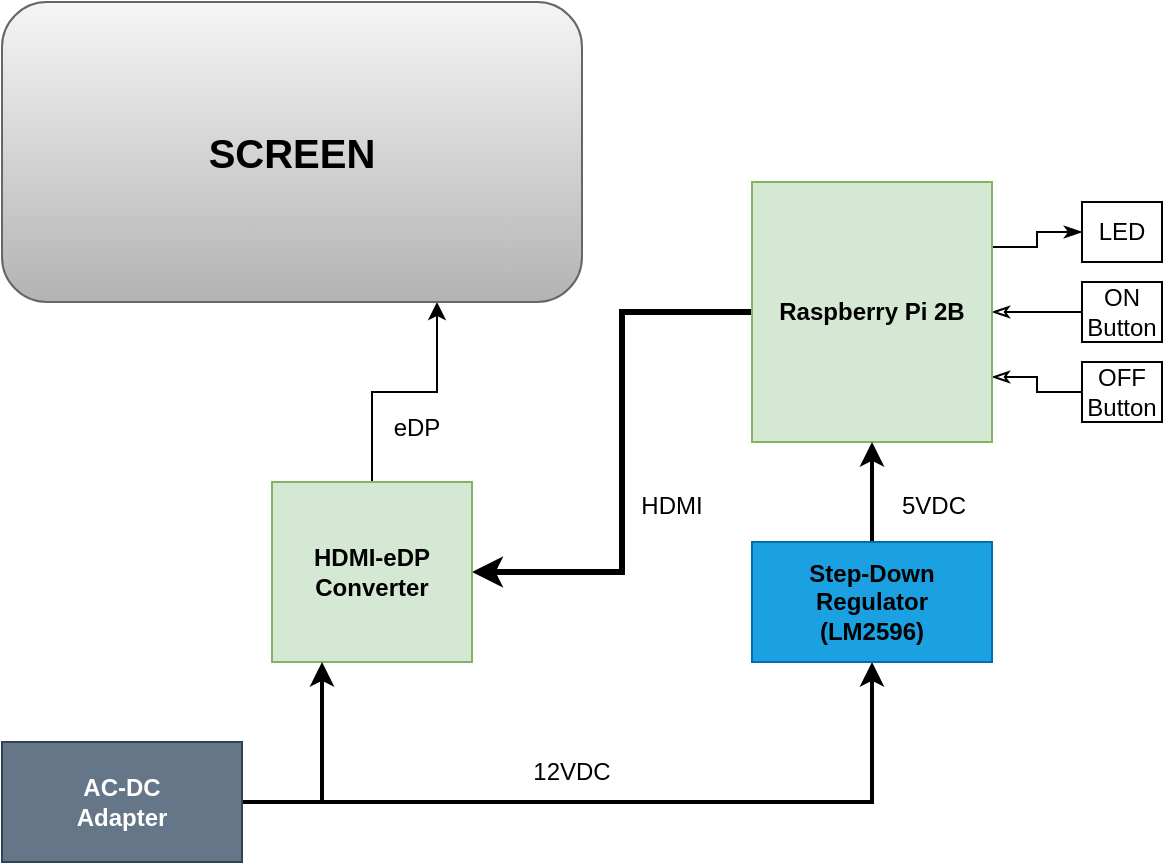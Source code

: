 <mxfile version="26.0.8" pages="2">
  <diagram id="SekUnbRQ1nkt9Ly-Eumw" name="Block Diagram">
    <mxGraphModel dx="2228" dy="1174" grid="1" gridSize="10" guides="1" tooltips="1" connect="1" arrows="1" fold="1" page="1" pageScale="1" pageWidth="1169" pageHeight="827" math="0" shadow="0">
      <root>
        <mxCell id="0" />
        <mxCell id="1" parent="0" />
        <mxCell id="5K6tSxU4w8xS728KpCYq-10" style="edgeStyle=orthogonalEdgeStyle;rounded=0;orthogonalLoop=1;jettySize=auto;html=1;exitX=0;exitY=0.5;exitDx=0;exitDy=0;entryX=1;entryY=0.5;entryDx=0;entryDy=0;strokeWidth=3;" edge="1" parent="1" source="5K6tSxU4w8xS728KpCYq-1" target="5K6tSxU4w8xS728KpCYq-2">
          <mxGeometry relative="1" as="geometry">
            <Array as="points">
              <mxPoint x="605" y="285" />
              <mxPoint x="605" y="415" />
            </Array>
          </mxGeometry>
        </mxCell>
        <mxCell id="5K6tSxU4w8xS728KpCYq-23" style="edgeStyle=orthogonalEdgeStyle;rounded=0;orthogonalLoop=1;jettySize=auto;html=1;exitX=1;exitY=0.25;exitDx=0;exitDy=0;endArrow=classicThin;endFill=1;" edge="1" parent="1" source="5K6tSxU4w8xS728KpCYq-1" target="5K6tSxU4w8xS728KpCYq-21">
          <mxGeometry relative="1" as="geometry" />
        </mxCell>
        <mxCell id="5K6tSxU4w8xS728KpCYq-28" style="edgeStyle=orthogonalEdgeStyle;rounded=0;orthogonalLoop=1;jettySize=auto;html=1;exitX=1;exitY=0.5;exitDx=0;exitDy=0;startArrow=classicThin;startFill=0;endArrow=none;" edge="1" parent="1" source="5K6tSxU4w8xS728KpCYq-1" target="5K6tSxU4w8xS728KpCYq-26">
          <mxGeometry relative="1" as="geometry" />
        </mxCell>
        <mxCell id="5K6tSxU4w8xS728KpCYq-29" style="edgeStyle=orthogonalEdgeStyle;rounded=0;orthogonalLoop=1;jettySize=auto;html=1;exitX=1;exitY=0.75;exitDx=0;exitDy=0;entryX=0;entryY=0.5;entryDx=0;entryDy=0;strokeColor=default;align=center;verticalAlign=middle;fontFamily=Helvetica;fontSize=11;fontColor=default;labelBackgroundColor=default;startArrow=classicThin;startFill=0;endArrow=none;" edge="1" parent="1" source="5K6tSxU4w8xS728KpCYq-1" target="5K6tSxU4w8xS728KpCYq-27">
          <mxGeometry relative="1" as="geometry" />
        </mxCell>
        <mxCell id="5K6tSxU4w8xS728KpCYq-1" value="Raspberry Pi 2B" style="rounded=0;whiteSpace=wrap;html=1;fillColor=#d5e8d4;strokeColor=#82b366;fontStyle=1" vertex="1" parent="1">
          <mxGeometry x="670" y="220" width="120" height="130" as="geometry" />
        </mxCell>
        <mxCell id="5K6tSxU4w8xS728KpCYq-16" style="edgeStyle=orthogonalEdgeStyle;rounded=0;orthogonalLoop=1;jettySize=auto;html=1;exitX=0.5;exitY=0;exitDx=0;exitDy=0;entryX=0.75;entryY=1;entryDx=0;entryDy=0;" edge="1" parent="1" source="5K6tSxU4w8xS728KpCYq-2" target="5K6tSxU4w8xS728KpCYq-15">
          <mxGeometry relative="1" as="geometry" />
        </mxCell>
        <mxCell id="5K6tSxU4w8xS728KpCYq-2" value="&lt;div&gt;HDMI-eDP&lt;/div&gt;&lt;div&gt;Converter&lt;br&gt;&lt;/div&gt;" style="rounded=0;whiteSpace=wrap;html=1;fillColor=#d5e8d4;strokeColor=#82b366;fontStyle=1" vertex="1" parent="1">
          <mxGeometry x="430" y="370" width="100" height="90" as="geometry" />
        </mxCell>
        <mxCell id="5K6tSxU4w8xS728KpCYq-5" style="edgeStyle=orthogonalEdgeStyle;rounded=0;orthogonalLoop=1;jettySize=auto;html=1;exitX=1;exitY=0.5;exitDx=0;exitDy=0;entryX=0.25;entryY=1;entryDx=0;entryDy=0;strokeWidth=2;" edge="1" parent="1" source="5K6tSxU4w8xS728KpCYq-4" target="5K6tSxU4w8xS728KpCYq-2">
          <mxGeometry relative="1" as="geometry" />
        </mxCell>
        <mxCell id="5K6tSxU4w8xS728KpCYq-8" style="edgeStyle=orthogonalEdgeStyle;rounded=0;orthogonalLoop=1;jettySize=auto;html=1;exitX=1;exitY=0.5;exitDx=0;exitDy=0;entryX=0.5;entryY=1;entryDx=0;entryDy=0;strokeWidth=2;" edge="1" parent="1" source="5K6tSxU4w8xS728KpCYq-4" target="5K6tSxU4w8xS728KpCYq-7">
          <mxGeometry relative="1" as="geometry" />
        </mxCell>
        <mxCell id="5K6tSxU4w8xS728KpCYq-4" value="&lt;div&gt;AC-DC&lt;/div&gt;&lt;div&gt;Adapter&lt;br&gt;&lt;/div&gt;" style="rounded=0;whiteSpace=wrap;html=1;fontStyle=1;fillColor=#647687;fontColor=#ffffff;strokeColor=#314354;" vertex="1" parent="1">
          <mxGeometry x="295" y="500" width="120" height="60" as="geometry" />
        </mxCell>
        <mxCell id="5K6tSxU4w8xS728KpCYq-9" style="edgeStyle=orthogonalEdgeStyle;rounded=0;orthogonalLoop=1;jettySize=auto;html=1;exitX=0.5;exitY=0;exitDx=0;exitDy=0;entryX=0.5;entryY=1;entryDx=0;entryDy=0;strokeWidth=2;" edge="1" parent="1" source="5K6tSxU4w8xS728KpCYq-7" target="5K6tSxU4w8xS728KpCYq-1">
          <mxGeometry relative="1" as="geometry" />
        </mxCell>
        <mxCell id="5K6tSxU4w8xS728KpCYq-7" value="&lt;div&gt;Step-Down&lt;/div&gt;&lt;div&gt;Regulator&lt;/div&gt;&lt;div&gt;(LM2596)&lt;br&gt;&lt;/div&gt;" style="rounded=0;whiteSpace=wrap;html=1;fillColor=#1ba1e2;fontColor=#000000;strokeColor=#006EAF;fontStyle=1" vertex="1" parent="1">
          <mxGeometry x="670" y="400" width="120" height="60" as="geometry" />
        </mxCell>
        <mxCell id="5K6tSxU4w8xS728KpCYq-11" value="12VDC" style="text;html=1;align=center;verticalAlign=middle;whiteSpace=wrap;rounded=0;" vertex="1" parent="1">
          <mxGeometry x="550" y="500" width="60" height="30" as="geometry" />
        </mxCell>
        <mxCell id="5K6tSxU4w8xS728KpCYq-12" value="5VDC" style="text;html=1;align=center;verticalAlign=middle;whiteSpace=wrap;rounded=0;" vertex="1" parent="1">
          <mxGeometry x="731" y="367" width="60" height="30" as="geometry" />
        </mxCell>
        <mxCell id="5K6tSxU4w8xS728KpCYq-13" value="HDMI" style="text;html=1;align=center;verticalAlign=middle;whiteSpace=wrap;rounded=0;" vertex="1" parent="1">
          <mxGeometry x="600" y="367" width="60" height="30" as="geometry" />
        </mxCell>
        <mxCell id="5K6tSxU4w8xS728KpCYq-15" value="SCREEN" style="rounded=1;whiteSpace=wrap;html=1;fillColor=#f5f5f5;gradientColor=#b3b3b3;strokeColor=#666666;fontStyle=1;fontSize=20;" vertex="1" parent="1">
          <mxGeometry x="295" y="130" width="290" height="150" as="geometry" />
        </mxCell>
        <mxCell id="5K6tSxU4w8xS728KpCYq-17" value="eDP" style="text;html=1;align=center;verticalAlign=middle;whiteSpace=wrap;rounded=0;" vertex="1" parent="1">
          <mxGeometry x="481" y="328" width="43" height="30" as="geometry" />
        </mxCell>
        <mxCell id="5K6tSxU4w8xS728KpCYq-21" value="LED" style="rounded=0;whiteSpace=wrap;html=1;fillColor=none;" vertex="1" parent="1">
          <mxGeometry x="835" y="230" width="40" height="30" as="geometry" />
        </mxCell>
        <mxCell id="5K6tSxU4w8xS728KpCYq-26" value="&lt;div&gt;ON&lt;/div&gt;&lt;div&gt;Button&lt;/div&gt;" style="rounded=0;whiteSpace=wrap;html=1;fillColor=none;" vertex="1" parent="1">
          <mxGeometry x="835" y="270" width="40" height="30" as="geometry" />
        </mxCell>
        <mxCell id="5K6tSxU4w8xS728KpCYq-27" value="&lt;div&gt;OFF&lt;/div&gt;&lt;div&gt;Button&lt;/div&gt;" style="rounded=0;whiteSpace=wrap;html=1;fillColor=none;" vertex="1" parent="1">
          <mxGeometry x="835" y="310" width="40" height="30" as="geometry" />
        </mxCell>
      </root>
    </mxGraphModel>
  </diagram>
  <diagram name="Circuito encendedio" id="OWMgWWhs-BEPjAgd1AtH">
    <mxGraphModel dx="1311" dy="691" grid="1" gridSize="10" guides="1" tooltips="1" connect="1" arrows="1" fold="1" page="1" pageScale="1" pageWidth="850" pageHeight="1100" math="0" shadow="0">
      <root>
        <mxCell id="0" />
        <mxCell id="1" parent="0" />
        <mxCell id="bG3ND1wLml9uPY-YOAnE-1" value="1 k&lt;b&gt;Ω&lt;/b&gt;" style="verticalLabelPosition=bottom;shadow=0;dashed=0;align=center;html=1;verticalAlign=top;strokeWidth=1;shape=mxgraph.electrical.resistors.resistor_2;rounded=1;comic=0;labelBackgroundColor=none;fontFamily=Verdana;fontSize=12;" vertex="1" parent="1">
          <mxGeometry x="286" y="460" width="100" height="20" as="geometry" />
        </mxCell>
        <mxCell id="bG3ND1wLml9uPY-YOAnE-2" value="" style="edgeStyle=orthogonalEdgeStyle;rounded=0;orthogonalLoop=1;jettySize=auto;html=1;endArrow=none;endFill=0;" edge="1" parent="1" source="bG3ND1wLml9uPY-YOAnE-4" target="bG3ND1wLml9uPY-YOAnE-1">
          <mxGeometry relative="1" as="geometry" />
        </mxCell>
        <mxCell id="bG3ND1wLml9uPY-YOAnE-3" style="edgeStyle=orthogonalEdgeStyle;shape=connector;rounded=0;orthogonalLoop=1;jettySize=auto;html=1;exitX=1;exitY=1;exitDx=0;exitDy=0;exitPerimeter=0;strokeColor=default;align=center;verticalAlign=middle;fontFamily=Helvetica;fontSize=11;fontColor=default;labelBackgroundColor=default;endArrow=none;endFill=0;" edge="1" parent="1" source="bG3ND1wLml9uPY-YOAnE-4" target="bG3ND1wLml9uPY-YOAnE-16">
          <mxGeometry relative="1" as="geometry" />
        </mxCell>
        <mxCell id="bG3ND1wLml9uPY-YOAnE-4" value="" style="verticalLabelPosition=bottom;shadow=0;dashed=0;align=center;html=1;verticalAlign=top;shape=mxgraph.electrical.transistors.npn_transistor_5;" vertex="1" parent="1">
          <mxGeometry x="396" y="420" width="64" height="100" as="geometry" />
        </mxCell>
        <mxCell id="bG3ND1wLml9uPY-YOAnE-5" value="" style="edgeStyle=orthogonalEdgeStyle;shape=connector;rounded=0;orthogonalLoop=1;jettySize=auto;html=1;strokeColor=default;align=center;verticalAlign=middle;fontFamily=Helvetica;fontSize=11;fontColor=default;labelBackgroundColor=default;endArrow=none;endFill=0;" edge="1" parent="1" source="bG3ND1wLml9uPY-YOAnE-10" target="bG3ND1wLml9uPY-YOAnE-1">
          <mxGeometry relative="1" as="geometry" />
        </mxCell>
        <mxCell id="bG3ND1wLml9uPY-YOAnE-6" value="GPIO21" style="rounded=1;whiteSpace=wrap;html=1;fontFamily=Helvetica;fontSize=11;fontColor=default;labelBackgroundColor=default;" vertex="1" parent="1">
          <mxGeometry x="134" y="450" width="80" height="40" as="geometry" />
        </mxCell>
        <mxCell id="bG3ND1wLml9uPY-YOAnE-7" value="" style="edgeStyle=orthogonalEdgeStyle;shape=connector;rounded=0;orthogonalLoop=1;jettySize=auto;html=1;strokeColor=default;align=center;verticalAlign=middle;fontFamily=Helvetica;fontSize=11;fontColor=default;labelBackgroundColor=default;endArrow=none;endFill=0;" edge="1" parent="1" source="bG3ND1wLml9uPY-YOAnE-8" target="bG3ND1wLml9uPY-YOAnE-10">
          <mxGeometry relative="1" as="geometry" />
        </mxCell>
        <mxCell id="bG3ND1wLml9uPY-YOAnE-8" value="4.7 k&lt;b&gt;Ω&lt;/b&gt;" style="verticalLabelPosition=bottom;shadow=0;dashed=0;align=center;html=1;verticalAlign=top;strokeWidth=1;shape=mxgraph.electrical.resistors.resistor_2;rounded=1;comic=0;labelBackgroundColor=none;fontFamily=Verdana;fontSize=12;rotation=-90;" vertex="1" parent="1">
          <mxGeometry x="206" y="370" width="100" height="20" as="geometry" />
        </mxCell>
        <mxCell id="bG3ND1wLml9uPY-YOAnE-9" value="" style="edgeStyle=orthogonalEdgeStyle;shape=connector;rounded=0;orthogonalLoop=1;jettySize=auto;html=1;strokeColor=default;align=center;verticalAlign=middle;fontFamily=Helvetica;fontSize=11;fontColor=default;labelBackgroundColor=default;endArrow=none;endFill=0;" edge="1" parent="1" source="bG3ND1wLml9uPY-YOAnE-6" target="bG3ND1wLml9uPY-YOAnE-10">
          <mxGeometry relative="1" as="geometry">
            <mxPoint x="216" y="470" as="sourcePoint" />
            <mxPoint x="286" y="470" as="targetPoint" />
          </mxGeometry>
        </mxCell>
        <mxCell id="bG3ND1wLml9uPY-YOAnE-10" value="" style="shape=waypoint;sketch=0;fillStyle=solid;size=6;pointerEvents=1;points=[];fillColor=none;resizable=0;rotatable=0;perimeter=centerPerimeter;snapToPoint=1;fontFamily=Helvetica;fontSize=11;fontColor=default;labelBackgroundColor=default;" vertex="1" parent="1">
          <mxGeometry x="246" y="460" width="20" height="20" as="geometry" />
        </mxCell>
        <mxCell id="bG3ND1wLml9uPY-YOAnE-11" value="5V" style="rounded=1;whiteSpace=wrap;html=1;fontFamily=Helvetica;fontSize=11;fontColor=default;labelBackgroundColor=default;" vertex="1" parent="1">
          <mxGeometry x="134" y="100" width="80" height="40" as="geometry" />
        </mxCell>
        <mxCell id="bG3ND1wLml9uPY-YOAnE-12" style="edgeStyle=orthogonalEdgeStyle;shape=connector;rounded=0;orthogonalLoop=1;jettySize=auto;html=1;entryX=1;entryY=0.5;entryDx=0;entryDy=0;entryPerimeter=0;strokeColor=default;align=center;verticalAlign=middle;fontFamily=Helvetica;fontSize=11;fontColor=default;labelBackgroundColor=default;endArrow=none;endFill=0;" edge="1" parent="1" source="bG3ND1wLml9uPY-YOAnE-11" target="bG3ND1wLml9uPY-YOAnE-8">
          <mxGeometry relative="1" as="geometry" />
        </mxCell>
        <mxCell id="bG3ND1wLml9uPY-YOAnE-13" value="220 &lt;b&gt;Ω&lt;/b&gt;" style="verticalLabelPosition=bottom;shadow=0;dashed=0;align=center;html=1;verticalAlign=top;strokeWidth=1;shape=mxgraph.electrical.resistors.resistor_2;rounded=1;comic=0;labelBackgroundColor=none;fontFamily=Verdana;fontSize=12;rotation=-90;" vertex="1" parent="1">
          <mxGeometry x="410" y="180" width="100" height="20" as="geometry" />
        </mxCell>
        <mxCell id="bG3ND1wLml9uPY-YOAnE-14" style="edgeStyle=orthogonalEdgeStyle;shape=connector;rounded=0;orthogonalLoop=1;jettySize=auto;html=1;entryX=1;entryY=0.5;entryDx=0;entryDy=0;entryPerimeter=0;strokeColor=default;align=center;verticalAlign=middle;fontFamily=Helvetica;fontSize=11;fontColor=default;labelBackgroundColor=default;endArrow=none;endFill=0;" edge="1" parent="1" source="bG3ND1wLml9uPY-YOAnE-11" target="bG3ND1wLml9uPY-YOAnE-13">
          <mxGeometry relative="1" as="geometry" />
        </mxCell>
        <mxCell id="bG3ND1wLml9uPY-YOAnE-15" style="edgeStyle=orthogonalEdgeStyle;shape=connector;rounded=0;orthogonalLoop=1;jettySize=auto;html=1;exitDx=0;exitDy=0;exitPerimeter=0;entryX=1;entryY=0;entryDx=0;entryDy=0;entryPerimeter=0;strokeColor=default;align=center;verticalAlign=middle;fontFamily=Helvetica;fontSize=11;fontColor=default;labelBackgroundColor=default;endArrow=none;endFill=0;" edge="1" parent="1" source="bG3ND1wLml9uPY-YOAnE-18" target="bG3ND1wLml9uPY-YOAnE-4">
          <mxGeometry relative="1" as="geometry" />
        </mxCell>
        <mxCell id="bG3ND1wLml9uPY-YOAnE-16" value="" style="pointerEvents=1;verticalLabelPosition=bottom;shadow=0;dashed=0;align=center;html=1;verticalAlign=top;shape=mxgraph.electrical.signal_sources.signal_ground;fontFamily=Helvetica;fontSize=11;fontColor=default;labelBackgroundColor=default;" vertex="1" parent="1">
          <mxGeometry x="438" y="620" width="45" height="30" as="geometry" />
        </mxCell>
        <mxCell id="bG3ND1wLml9uPY-YOAnE-17" value="" style="edgeStyle=orthogonalEdgeStyle;shape=connector;rounded=0;orthogonalLoop=1;jettySize=auto;html=1;exitX=1;exitY=0.54;exitDx=0;exitDy=0;exitPerimeter=0;entryDx=0;entryDy=0;entryPerimeter=0;strokeColor=default;align=center;verticalAlign=middle;fontFamily=Helvetica;fontSize=11;fontColor=default;labelBackgroundColor=default;endArrow=none;endFill=0;" edge="1" parent="1" source="bG3ND1wLml9uPY-YOAnE-23" target="bG3ND1wLml9uPY-YOAnE-18">
          <mxGeometry relative="1" as="geometry">
            <mxPoint x="460.0" y="320" as="sourcePoint" />
            <mxPoint x="461" y="420" as="targetPoint" />
          </mxGeometry>
        </mxCell>
        <mxCell id="bG3ND1wLml9uPY-YOAnE-18" value="" style="shape=waypoint;sketch=0;fillStyle=solid;size=6;pointerEvents=1;points=[];fillColor=none;resizable=0;rotatable=0;perimeter=centerPerimeter;snapToPoint=1;fontFamily=Helvetica;fontSize=11;fontColor=default;labelBackgroundColor=default;" vertex="1" parent="1">
          <mxGeometry x="450" y="370" width="20" height="20" as="geometry" />
        </mxCell>
        <mxCell id="bG3ND1wLml9uPY-YOAnE-19" style="edgeStyle=orthogonalEdgeStyle;shape=connector;rounded=0;orthogonalLoop=1;jettySize=auto;html=1;exitX=0;exitY=0.8;exitDx=0;exitDy=0;strokeColor=default;align=center;verticalAlign=middle;fontFamily=Helvetica;fontSize=11;fontColor=default;labelBackgroundColor=default;endArrow=none;endFill=0;" edge="1" parent="1" source="bG3ND1wLml9uPY-YOAnE-21" target="bG3ND1wLml9uPY-YOAnE-18">
          <mxGeometry relative="1" as="geometry" />
        </mxCell>
        <mxCell id="bG3ND1wLml9uPY-YOAnE-20" style="edgeStyle=orthogonalEdgeStyle;shape=connector;rounded=0;orthogonalLoop=1;jettySize=auto;html=1;exitX=1;exitY=0.8;exitDx=0;exitDy=0;strokeColor=default;align=center;verticalAlign=middle;fontFamily=Helvetica;fontSize=11;fontColor=default;labelBackgroundColor=default;endArrow=none;endFill=0;" edge="1" parent="1" source="bG3ND1wLml9uPY-YOAnE-21" target="bG3ND1wLml9uPY-YOAnE-22">
          <mxGeometry relative="1" as="geometry" />
        </mxCell>
        <mxCell id="bG3ND1wLml9uPY-YOAnE-21" value="" style="html=1;shape=mxgraph.electrical.electro-mechanical.pushbutton;aspect=fixed;elSwitchState=off;fontFamily=Helvetica;fontSize=11;fontColor=default;labelBackgroundColor=default;" vertex="1" parent="1">
          <mxGeometry x="513" y="364" width="75" height="20" as="geometry" />
        </mxCell>
        <mxCell id="bG3ND1wLml9uPY-YOAnE-22" value="RUN" style="rounded=1;whiteSpace=wrap;html=1;fontFamily=Helvetica;fontSize=11;fontColor=default;labelBackgroundColor=default;" vertex="1" parent="1">
          <mxGeometry x="610" y="360" width="80" height="40" as="geometry" />
        </mxCell>
        <mxCell id="bG3ND1wLml9uPY-YOAnE-23" value="" style="verticalLabelPosition=bottom;shadow=0;dashed=0;align=center;html=1;verticalAlign=top;shape=mxgraph.electrical.opto_electronics.led_1;pointerEvents=1;fontFamily=Helvetica;fontSize=11;fontColor=default;labelBackgroundColor=default;rotation=90;" vertex="1" parent="1">
          <mxGeometry x="411.5" y="270" width="100" height="65" as="geometry" />
        </mxCell>
        <mxCell id="bG3ND1wLml9uPY-YOAnE-24" style="edgeStyle=orthogonalEdgeStyle;shape=connector;rounded=0;orthogonalLoop=1;jettySize=auto;html=1;exitX=0;exitY=0.54;exitDx=0;exitDy=0;exitPerimeter=0;entryX=0;entryY=0.5;entryDx=0;entryDy=0;entryPerimeter=0;strokeColor=default;align=center;verticalAlign=middle;fontFamily=Helvetica;fontSize=11;fontColor=default;labelBackgroundColor=default;endArrow=none;endFill=0;" edge="1" parent="1" source="bG3ND1wLml9uPY-YOAnE-23" target="bG3ND1wLml9uPY-YOAnE-13">
          <mxGeometry relative="1" as="geometry" />
        </mxCell>
      </root>
    </mxGraphModel>
  </diagram>
</mxfile>
